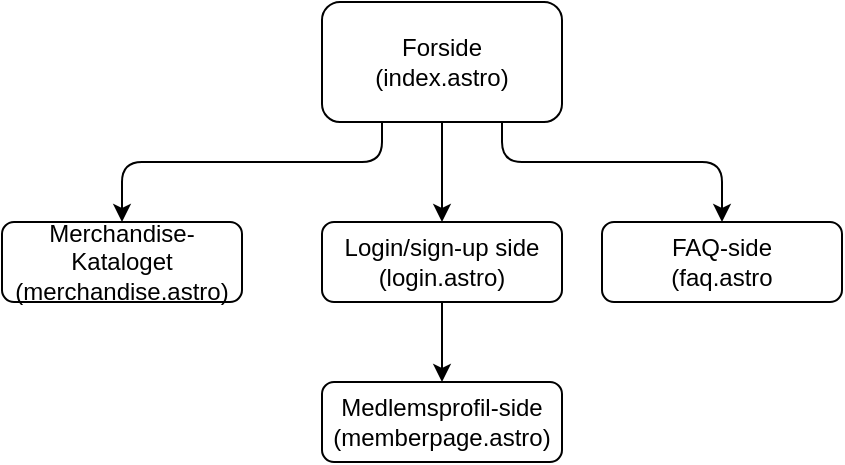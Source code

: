 <mxfile>
    <diagram id="sjIo0lVMcplzLcUSXveV" name="Page-1">
        <mxGraphModel dx="614" dy="387" grid="1" gridSize="10" guides="1" tooltips="1" connect="1" arrows="1" fold="1" page="1" pageScale="1" pageWidth="827" pageHeight="1169" math="0" shadow="0">
            <root>
                <mxCell id="0"/>
                <mxCell id="1" parent="0"/>
                <mxCell id="2" value="Forside&lt;br&gt;(index.astro)" style="rounded=1;whiteSpace=wrap;html=1;" vertex="1" parent="1">
                    <mxGeometry x="190" y="40" width="120" height="60" as="geometry"/>
                </mxCell>
                <mxCell id="3" value="Login/sign-up side&lt;br&gt;(login.astro)" style="rounded=1;whiteSpace=wrap;html=1;" vertex="1" parent="1">
                    <mxGeometry x="190" y="150" width="120" height="40" as="geometry"/>
                </mxCell>
                <mxCell id="4" value="Merchandise-Kataloget&lt;br&gt;(merchandise.astro)" style="rounded=1;whiteSpace=wrap;html=1;" vertex="1" parent="1">
                    <mxGeometry x="30" y="150" width="120" height="40" as="geometry"/>
                </mxCell>
                <mxCell id="5" value="FAQ-side&lt;br&gt;(faq.astro" style="rounded=1;whiteSpace=wrap;html=1;" vertex="1" parent="1">
                    <mxGeometry x="330" y="150" width="120" height="40" as="geometry"/>
                </mxCell>
                <mxCell id="6" value="Medlemsprofil-side&lt;br&gt;(memberpage.astro)" style="rounded=1;whiteSpace=wrap;html=1;" vertex="1" parent="1">
                    <mxGeometry x="190" y="230" width="120" height="40" as="geometry"/>
                </mxCell>
                <mxCell id="9" value="" style="endArrow=classic;html=1;exitX=0.5;exitY=1;exitDx=0;exitDy=0;entryX=0.5;entryY=0;entryDx=0;entryDy=0;" edge="1" parent="1" source="2" target="3">
                    <mxGeometry width="50" height="50" relative="1" as="geometry">
                        <mxPoint x="280" y="180" as="sourcePoint"/>
                        <mxPoint x="330" y="130" as="targetPoint"/>
                    </mxGeometry>
                </mxCell>
                <mxCell id="10" value="" style="endArrow=classic;html=1;entryX=0.5;entryY=0;entryDx=0;entryDy=0;exitX=0.75;exitY=1;exitDx=0;exitDy=0;" edge="1" parent="1" source="2" target="5">
                    <mxGeometry width="50" height="50" relative="1" as="geometry">
                        <mxPoint x="250" y="100" as="sourcePoint"/>
                        <mxPoint x="260" y="160" as="targetPoint"/>
                        <Array as="points">
                            <mxPoint x="280" y="120"/>
                            <mxPoint x="390" y="120"/>
                        </Array>
                    </mxGeometry>
                </mxCell>
                <mxCell id="11" value="" style="endArrow=classic;html=1;exitX=0.25;exitY=1;exitDx=0;exitDy=0;entryX=0.5;entryY=0;entryDx=0;entryDy=0;" edge="1" parent="1" source="2" target="4">
                    <mxGeometry width="50" height="50" relative="1" as="geometry">
                        <mxPoint x="280" y="180" as="sourcePoint"/>
                        <mxPoint x="330" y="130" as="targetPoint"/>
                        <Array as="points">
                            <mxPoint x="220" y="120"/>
                            <mxPoint x="90" y="120"/>
                        </Array>
                    </mxGeometry>
                </mxCell>
                <mxCell id="12" value="" style="endArrow=classic;html=1;exitX=0.5;exitY=1;exitDx=0;exitDy=0;entryX=0.5;entryY=0;entryDx=0;entryDy=0;" edge="1" parent="1" source="3" target="6">
                    <mxGeometry width="50" height="50" relative="1" as="geometry">
                        <mxPoint x="280" y="180" as="sourcePoint"/>
                        <mxPoint x="330" y="130" as="targetPoint"/>
                    </mxGeometry>
                </mxCell>
            </root>
        </mxGraphModel>
    </diagram>
</mxfile>